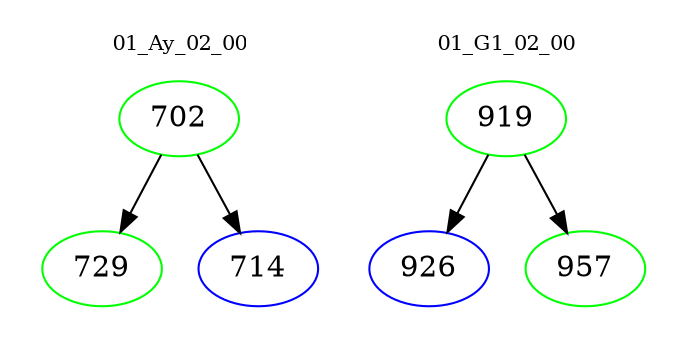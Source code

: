 digraph{
subgraph cluster_0 {
color = white
label = "01_Ay_02_00";
fontsize=10;
T0_702 [label="702", color="green"]
T0_702 -> T0_729 [color="black"]
T0_729 [label="729", color="green"]
T0_702 -> T0_714 [color="black"]
T0_714 [label="714", color="blue"]
}
subgraph cluster_1 {
color = white
label = "01_G1_02_00";
fontsize=10;
T1_919 [label="919", color="green"]
T1_919 -> T1_926 [color="black"]
T1_926 [label="926", color="blue"]
T1_919 -> T1_957 [color="black"]
T1_957 [label="957", color="green"]
}
}
